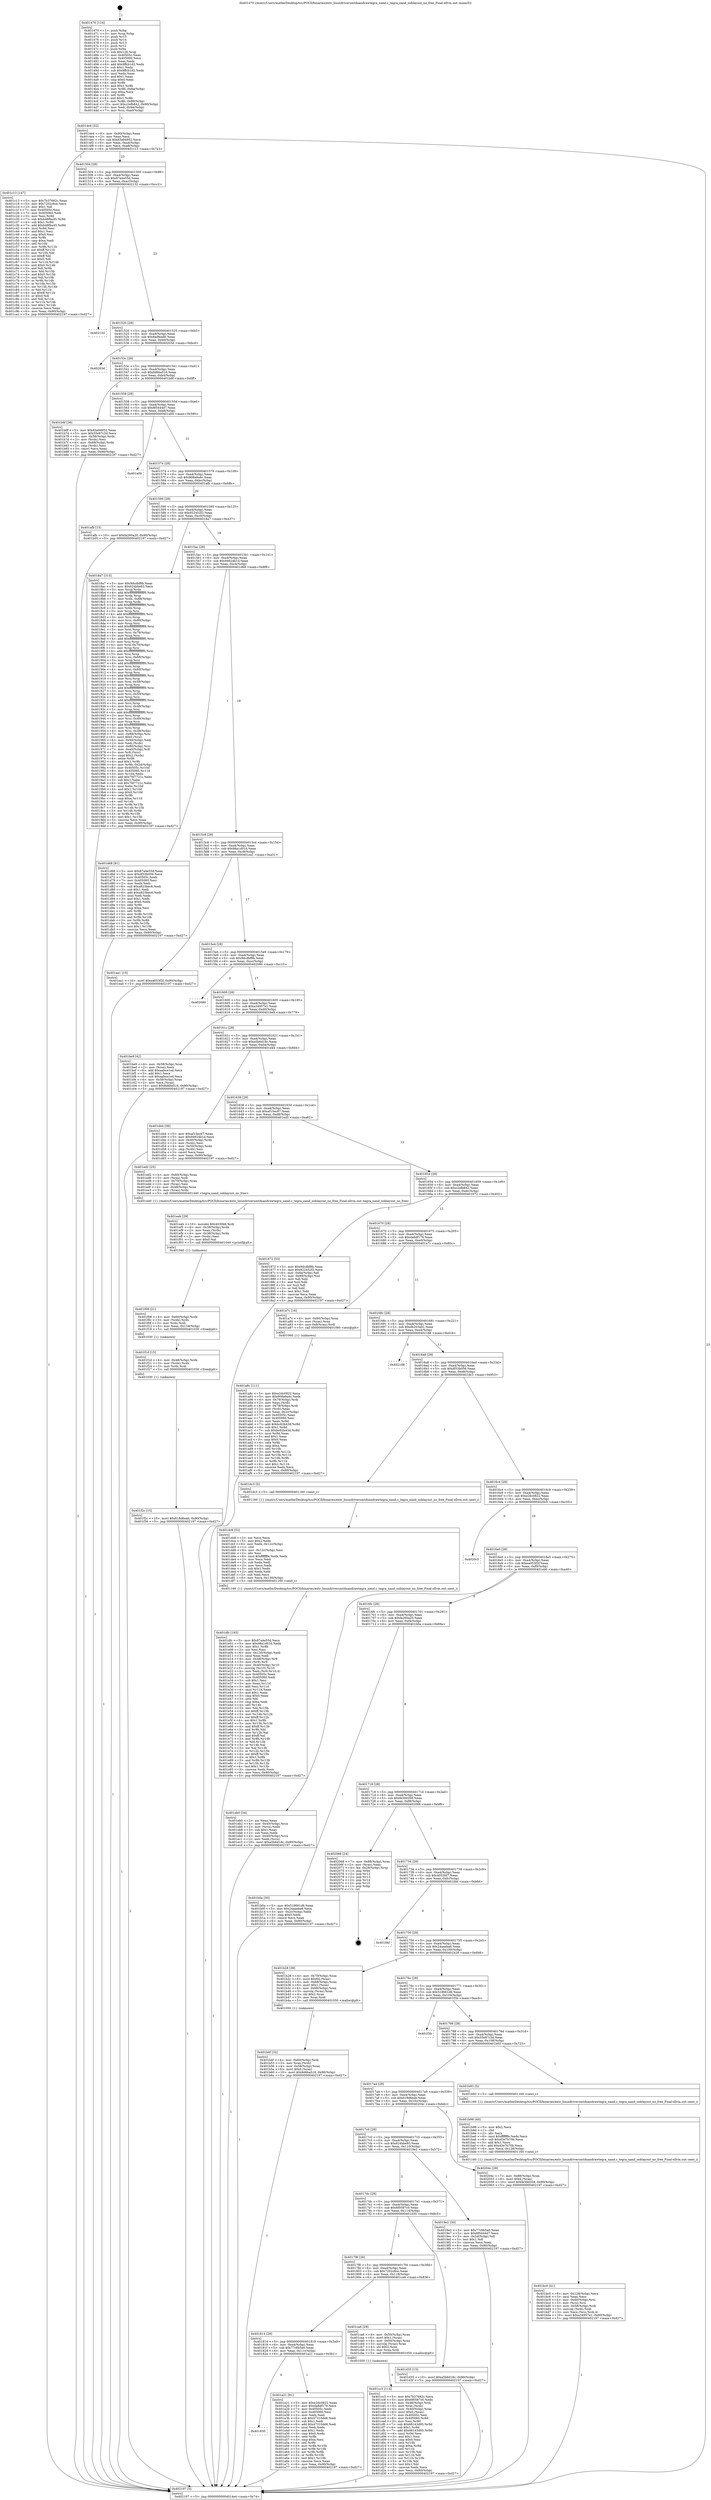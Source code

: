 digraph "0x401470" {
  label = "0x401470 (/mnt/c/Users/mathe/Desktop/tcc/POCII/binaries/extr_linuxdriversmtdnandrawtegra_nand.c_tegra_nand_ooblayout_no_free_Final-ollvm.out::main(0))"
  labelloc = "t"
  node[shape=record]

  Entry [label="",width=0.3,height=0.3,shape=circle,fillcolor=black,style=filled]
  "0x4014e4" [label="{
     0x4014e4 [32]\l
     | [instrs]\l
     &nbsp;&nbsp;0x4014e4 \<+6\>: mov -0x90(%rbp),%eax\l
     &nbsp;&nbsp;0x4014ea \<+2\>: mov %eax,%ecx\l
     &nbsp;&nbsp;0x4014ec \<+6\>: sub $0x83a94952,%ecx\l
     &nbsp;&nbsp;0x4014f2 \<+6\>: mov %eax,-0xa4(%rbp)\l
     &nbsp;&nbsp;0x4014f8 \<+6\>: mov %ecx,-0xa8(%rbp)\l
     &nbsp;&nbsp;0x4014fe \<+6\>: je 0000000000401c13 \<main+0x7a3\>\l
  }"]
  "0x401c13" [label="{
     0x401c13 [147]\l
     | [instrs]\l
     &nbsp;&nbsp;0x401c13 \<+5\>: mov $0x7b37682c,%eax\l
     &nbsp;&nbsp;0x401c18 \<+5\>: mov $0x7202c8ce,%ecx\l
     &nbsp;&nbsp;0x401c1d \<+2\>: mov $0x1,%dl\l
     &nbsp;&nbsp;0x401c1f \<+7\>: mov 0x40505c,%esi\l
     &nbsp;&nbsp;0x401c26 \<+7\>: mov 0x405060,%edi\l
     &nbsp;&nbsp;0x401c2d \<+3\>: mov %esi,%r8d\l
     &nbsp;&nbsp;0x401c30 \<+7\>: sub $0xb48fba45,%r8d\l
     &nbsp;&nbsp;0x401c37 \<+4\>: sub $0x1,%r8d\l
     &nbsp;&nbsp;0x401c3b \<+7\>: add $0xb48fba45,%r8d\l
     &nbsp;&nbsp;0x401c42 \<+4\>: imul %r8d,%esi\l
     &nbsp;&nbsp;0x401c46 \<+3\>: and $0x1,%esi\l
     &nbsp;&nbsp;0x401c49 \<+3\>: cmp $0x0,%esi\l
     &nbsp;&nbsp;0x401c4c \<+4\>: sete %r9b\l
     &nbsp;&nbsp;0x401c50 \<+3\>: cmp $0xa,%edi\l
     &nbsp;&nbsp;0x401c53 \<+4\>: setl %r10b\l
     &nbsp;&nbsp;0x401c57 \<+3\>: mov %r9b,%r11b\l
     &nbsp;&nbsp;0x401c5a \<+4\>: xor $0xff,%r11b\l
     &nbsp;&nbsp;0x401c5e \<+3\>: mov %r10b,%bl\l
     &nbsp;&nbsp;0x401c61 \<+3\>: xor $0xff,%bl\l
     &nbsp;&nbsp;0x401c64 \<+3\>: xor $0x0,%dl\l
     &nbsp;&nbsp;0x401c67 \<+3\>: mov %r11b,%r14b\l
     &nbsp;&nbsp;0x401c6a \<+4\>: and $0x0,%r14b\l
     &nbsp;&nbsp;0x401c6e \<+3\>: and %dl,%r9b\l
     &nbsp;&nbsp;0x401c71 \<+3\>: mov %bl,%r15b\l
     &nbsp;&nbsp;0x401c74 \<+4\>: and $0x0,%r15b\l
     &nbsp;&nbsp;0x401c78 \<+3\>: and %dl,%r10b\l
     &nbsp;&nbsp;0x401c7b \<+3\>: or %r9b,%r14b\l
     &nbsp;&nbsp;0x401c7e \<+3\>: or %r10b,%r15b\l
     &nbsp;&nbsp;0x401c81 \<+3\>: xor %r15b,%r14b\l
     &nbsp;&nbsp;0x401c84 \<+3\>: or %bl,%r11b\l
     &nbsp;&nbsp;0x401c87 \<+4\>: xor $0xff,%r11b\l
     &nbsp;&nbsp;0x401c8b \<+3\>: or $0x0,%dl\l
     &nbsp;&nbsp;0x401c8e \<+3\>: and %dl,%r11b\l
     &nbsp;&nbsp;0x401c91 \<+3\>: or %r11b,%r14b\l
     &nbsp;&nbsp;0x401c94 \<+4\>: test $0x1,%r14b\l
     &nbsp;&nbsp;0x401c98 \<+3\>: cmovne %ecx,%eax\l
     &nbsp;&nbsp;0x401c9b \<+6\>: mov %eax,-0x90(%rbp)\l
     &nbsp;&nbsp;0x401ca1 \<+5\>: jmp 0000000000402197 \<main+0xd27\>\l
  }"]
  "0x401504" [label="{
     0x401504 [28]\l
     | [instrs]\l
     &nbsp;&nbsp;0x401504 \<+5\>: jmp 0000000000401509 \<main+0x99\>\l
     &nbsp;&nbsp;0x401509 \<+6\>: mov -0xa4(%rbp),%eax\l
     &nbsp;&nbsp;0x40150f \<+5\>: sub $0x87a4e55d,%eax\l
     &nbsp;&nbsp;0x401514 \<+6\>: mov %eax,-0xac(%rbp)\l
     &nbsp;&nbsp;0x40151a \<+6\>: je 0000000000402132 \<main+0xcc2\>\l
  }"]
  Exit [label="",width=0.3,height=0.3,shape=circle,fillcolor=black,style=filled,peripheries=2]
  "0x402132" [label="{
     0x402132\l
  }", style=dashed]
  "0x401520" [label="{
     0x401520 [28]\l
     | [instrs]\l
     &nbsp;&nbsp;0x401520 \<+5\>: jmp 0000000000401525 \<main+0xb5\>\l
     &nbsp;&nbsp;0x401525 \<+6\>: mov -0xa4(%rbp),%eax\l
     &nbsp;&nbsp;0x40152b \<+5\>: sub $0x8adfead0,%eax\l
     &nbsp;&nbsp;0x401530 \<+6\>: mov %eax,-0xb0(%rbp)\l
     &nbsp;&nbsp;0x401536 \<+6\>: je 000000000040203d \<main+0xbcd\>\l
  }"]
  "0x401f2c" [label="{
     0x401f2c [15]\l
     | [instrs]\l
     &nbsp;&nbsp;0x401f2c \<+10\>: movl $0x618d6eab,-0x90(%rbp)\l
     &nbsp;&nbsp;0x401f36 \<+5\>: jmp 0000000000402197 \<main+0xd27\>\l
  }"]
  "0x40203d" [label="{
     0x40203d\l
  }", style=dashed]
  "0x40153c" [label="{
     0x40153c [28]\l
     | [instrs]\l
     &nbsp;&nbsp;0x40153c \<+5\>: jmp 0000000000401541 \<main+0xd1\>\l
     &nbsp;&nbsp;0x401541 \<+6\>: mov -0xa4(%rbp),%eax\l
     &nbsp;&nbsp;0x401547 \<+5\>: sub $0x8d6ba516,%eax\l
     &nbsp;&nbsp;0x40154c \<+6\>: mov %eax,-0xb4(%rbp)\l
     &nbsp;&nbsp;0x401552 \<+6\>: je 0000000000401b6f \<main+0x6ff\>\l
  }"]
  "0x401f1d" [label="{
     0x401f1d [15]\l
     | [instrs]\l
     &nbsp;&nbsp;0x401f1d \<+4\>: mov -0x48(%rbp),%rdx\l
     &nbsp;&nbsp;0x401f21 \<+3\>: mov (%rdx),%rdx\l
     &nbsp;&nbsp;0x401f24 \<+3\>: mov %rdx,%rdi\l
     &nbsp;&nbsp;0x401f27 \<+5\>: call 0000000000401030 \<free@plt\>\l
     | [calls]\l
     &nbsp;&nbsp;0x401030 \{1\} (unknown)\l
  }"]
  "0x401b6f" [label="{
     0x401b6f [36]\l
     | [instrs]\l
     &nbsp;&nbsp;0x401b6f \<+5\>: mov $0x83a94952,%eax\l
     &nbsp;&nbsp;0x401b74 \<+5\>: mov $0x55e87c3d,%ecx\l
     &nbsp;&nbsp;0x401b79 \<+4\>: mov -0x58(%rbp),%rdx\l
     &nbsp;&nbsp;0x401b7d \<+2\>: mov (%rdx),%esi\l
     &nbsp;&nbsp;0x401b7f \<+4\>: mov -0x68(%rbp),%rdx\l
     &nbsp;&nbsp;0x401b83 \<+2\>: cmp (%rdx),%esi\l
     &nbsp;&nbsp;0x401b85 \<+3\>: cmovl %ecx,%eax\l
     &nbsp;&nbsp;0x401b88 \<+6\>: mov %eax,-0x90(%rbp)\l
     &nbsp;&nbsp;0x401b8e \<+5\>: jmp 0000000000402197 \<main+0xd27\>\l
  }"]
  "0x401558" [label="{
     0x401558 [28]\l
     | [instrs]\l
     &nbsp;&nbsp;0x401558 \<+5\>: jmp 000000000040155d \<main+0xed\>\l
     &nbsp;&nbsp;0x40155d \<+6\>: mov -0xa4(%rbp),%eax\l
     &nbsp;&nbsp;0x401563 \<+5\>: sub $0x8f5444d7,%eax\l
     &nbsp;&nbsp;0x401568 \<+6\>: mov %eax,-0xb8(%rbp)\l
     &nbsp;&nbsp;0x40156e \<+6\>: je 0000000000401a00 \<main+0x590\>\l
  }"]
  "0x401f08" [label="{
     0x401f08 [21]\l
     | [instrs]\l
     &nbsp;&nbsp;0x401f08 \<+4\>: mov -0x60(%rbp),%rdx\l
     &nbsp;&nbsp;0x401f0c \<+3\>: mov (%rdx),%rdx\l
     &nbsp;&nbsp;0x401f0f \<+3\>: mov %rdx,%rdi\l
     &nbsp;&nbsp;0x401f12 \<+6\>: mov %eax,-0x134(%rbp)\l
     &nbsp;&nbsp;0x401f18 \<+5\>: call 0000000000401030 \<free@plt\>\l
     | [calls]\l
     &nbsp;&nbsp;0x401030 \{1\} (unknown)\l
  }"]
  "0x401a00" [label="{
     0x401a00\l
  }", style=dashed]
  "0x401574" [label="{
     0x401574 [28]\l
     | [instrs]\l
     &nbsp;&nbsp;0x401574 \<+5\>: jmp 0000000000401579 \<main+0x109\>\l
     &nbsp;&nbsp;0x401579 \<+6\>: mov -0xa4(%rbp),%eax\l
     &nbsp;&nbsp;0x40157f \<+5\>: sub $0x908a9a4c,%eax\l
     &nbsp;&nbsp;0x401584 \<+6\>: mov %eax,-0xbc(%rbp)\l
     &nbsp;&nbsp;0x40158a \<+6\>: je 0000000000401afb \<main+0x68b\>\l
  }"]
  "0x401eeb" [label="{
     0x401eeb [29]\l
     | [instrs]\l
     &nbsp;&nbsp;0x401eeb \<+10\>: movabs $0x4030b6,%rdi\l
     &nbsp;&nbsp;0x401ef5 \<+4\>: mov -0x38(%rbp),%rdx\l
     &nbsp;&nbsp;0x401ef9 \<+2\>: mov %eax,(%rdx)\l
     &nbsp;&nbsp;0x401efb \<+4\>: mov -0x38(%rbp),%rdx\l
     &nbsp;&nbsp;0x401eff \<+2\>: mov (%rdx),%esi\l
     &nbsp;&nbsp;0x401f01 \<+2\>: mov $0x0,%al\l
     &nbsp;&nbsp;0x401f03 \<+5\>: call 0000000000401040 \<printf@plt\>\l
     | [calls]\l
     &nbsp;&nbsp;0x401040 \{1\} (unknown)\l
  }"]
  "0x401afb" [label="{
     0x401afb [15]\l
     | [instrs]\l
     &nbsp;&nbsp;0x401afb \<+10\>: movl $0xfa260a20,-0x90(%rbp)\l
     &nbsp;&nbsp;0x401b05 \<+5\>: jmp 0000000000402197 \<main+0xd27\>\l
  }"]
  "0x401590" [label="{
     0x401590 [28]\l
     | [instrs]\l
     &nbsp;&nbsp;0x401590 \<+5\>: jmp 0000000000401595 \<main+0x125\>\l
     &nbsp;&nbsp;0x401595 \<+6\>: mov -0xa4(%rbp),%eax\l
     &nbsp;&nbsp;0x40159b \<+5\>: sub $0x922452f2,%eax\l
     &nbsp;&nbsp;0x4015a0 \<+6\>: mov %eax,-0xc0(%rbp)\l
     &nbsp;&nbsp;0x4015a6 \<+6\>: je 00000000004018a7 \<main+0x437\>\l
  }"]
  "0x401dfc" [label="{
     0x401dfc [165]\l
     | [instrs]\l
     &nbsp;&nbsp;0x401dfc \<+5\>: mov $0x87a4e55d,%ecx\l
     &nbsp;&nbsp;0x401e01 \<+5\>: mov $0x98a1d01d,%edx\l
     &nbsp;&nbsp;0x401e06 \<+3\>: mov $0x1,%r8b\l
     &nbsp;&nbsp;0x401e09 \<+2\>: xor %esi,%esi\l
     &nbsp;&nbsp;0x401e0b \<+6\>: mov -0x130(%rbp),%edi\l
     &nbsp;&nbsp;0x401e11 \<+3\>: imul %eax,%edi\l
     &nbsp;&nbsp;0x401e14 \<+4\>: mov -0x48(%rbp),%r9\l
     &nbsp;&nbsp;0x401e18 \<+3\>: mov (%r9),%r9\l
     &nbsp;&nbsp;0x401e1b \<+4\>: mov -0x40(%rbp),%r10\l
     &nbsp;&nbsp;0x401e1f \<+3\>: movslq (%r10),%r10\l
     &nbsp;&nbsp;0x401e22 \<+4\>: mov %edi,(%r9,%r10,4)\l
     &nbsp;&nbsp;0x401e26 \<+7\>: mov 0x40505c,%eax\l
     &nbsp;&nbsp;0x401e2d \<+7\>: mov 0x405060,%edi\l
     &nbsp;&nbsp;0x401e34 \<+3\>: sub $0x1,%esi\l
     &nbsp;&nbsp;0x401e37 \<+3\>: mov %eax,%r11d\l
     &nbsp;&nbsp;0x401e3a \<+3\>: add %esi,%r11d\l
     &nbsp;&nbsp;0x401e3d \<+4\>: imul %r11d,%eax\l
     &nbsp;&nbsp;0x401e41 \<+3\>: and $0x1,%eax\l
     &nbsp;&nbsp;0x401e44 \<+3\>: cmp $0x0,%eax\l
     &nbsp;&nbsp;0x401e47 \<+3\>: sete %bl\l
     &nbsp;&nbsp;0x401e4a \<+3\>: cmp $0xa,%edi\l
     &nbsp;&nbsp;0x401e4d \<+4\>: setl %r14b\l
     &nbsp;&nbsp;0x401e51 \<+3\>: mov %bl,%r15b\l
     &nbsp;&nbsp;0x401e54 \<+4\>: xor $0xff,%r15b\l
     &nbsp;&nbsp;0x401e58 \<+3\>: mov %r14b,%r12b\l
     &nbsp;&nbsp;0x401e5b \<+4\>: xor $0xff,%r12b\l
     &nbsp;&nbsp;0x401e5f \<+4\>: xor $0x1,%r8b\l
     &nbsp;&nbsp;0x401e63 \<+3\>: mov %r15b,%r13b\l
     &nbsp;&nbsp;0x401e66 \<+4\>: and $0xff,%r13b\l
     &nbsp;&nbsp;0x401e6a \<+3\>: and %r8b,%bl\l
     &nbsp;&nbsp;0x401e6d \<+3\>: mov %r12b,%al\l
     &nbsp;&nbsp;0x401e70 \<+2\>: and $0xff,%al\l
     &nbsp;&nbsp;0x401e72 \<+3\>: and %r8b,%r14b\l
     &nbsp;&nbsp;0x401e75 \<+3\>: or %bl,%r13b\l
     &nbsp;&nbsp;0x401e78 \<+3\>: or %r14b,%al\l
     &nbsp;&nbsp;0x401e7b \<+3\>: xor %al,%r13b\l
     &nbsp;&nbsp;0x401e7e \<+3\>: or %r12b,%r15b\l
     &nbsp;&nbsp;0x401e81 \<+4\>: xor $0xff,%r15b\l
     &nbsp;&nbsp;0x401e85 \<+4\>: or $0x1,%r8b\l
     &nbsp;&nbsp;0x401e89 \<+3\>: and %r8b,%r15b\l
     &nbsp;&nbsp;0x401e8c \<+3\>: or %r15b,%r13b\l
     &nbsp;&nbsp;0x401e8f \<+4\>: test $0x1,%r13b\l
     &nbsp;&nbsp;0x401e93 \<+3\>: cmovne %edx,%ecx\l
     &nbsp;&nbsp;0x401e96 \<+6\>: mov %ecx,-0x90(%rbp)\l
     &nbsp;&nbsp;0x401e9c \<+5\>: jmp 0000000000402197 \<main+0xd27\>\l
  }"]
  "0x4018a7" [label="{
     0x4018a7 [315]\l
     | [instrs]\l
     &nbsp;&nbsp;0x4018a7 \<+5\>: mov $0x9dcdbf8b,%eax\l
     &nbsp;&nbsp;0x4018ac \<+5\>: mov $0x624bbe93,%ecx\l
     &nbsp;&nbsp;0x4018b1 \<+3\>: mov %rsp,%rdx\l
     &nbsp;&nbsp;0x4018b4 \<+4\>: add $0xfffffffffffffff0,%rdx\l
     &nbsp;&nbsp;0x4018b8 \<+3\>: mov %rdx,%rsp\l
     &nbsp;&nbsp;0x4018bb \<+7\>: mov %rdx,-0x88(%rbp)\l
     &nbsp;&nbsp;0x4018c2 \<+3\>: mov %rsp,%rdx\l
     &nbsp;&nbsp;0x4018c5 \<+4\>: add $0xfffffffffffffff0,%rdx\l
     &nbsp;&nbsp;0x4018c9 \<+3\>: mov %rdx,%rsp\l
     &nbsp;&nbsp;0x4018cc \<+3\>: mov %rsp,%rsi\l
     &nbsp;&nbsp;0x4018cf \<+4\>: add $0xfffffffffffffff0,%rsi\l
     &nbsp;&nbsp;0x4018d3 \<+3\>: mov %rsi,%rsp\l
     &nbsp;&nbsp;0x4018d6 \<+4\>: mov %rsi,-0x80(%rbp)\l
     &nbsp;&nbsp;0x4018da \<+3\>: mov %rsp,%rsi\l
     &nbsp;&nbsp;0x4018dd \<+4\>: add $0xfffffffffffffff0,%rsi\l
     &nbsp;&nbsp;0x4018e1 \<+3\>: mov %rsi,%rsp\l
     &nbsp;&nbsp;0x4018e4 \<+4\>: mov %rsi,-0x78(%rbp)\l
     &nbsp;&nbsp;0x4018e8 \<+3\>: mov %rsp,%rsi\l
     &nbsp;&nbsp;0x4018eb \<+4\>: add $0xfffffffffffffff0,%rsi\l
     &nbsp;&nbsp;0x4018ef \<+3\>: mov %rsi,%rsp\l
     &nbsp;&nbsp;0x4018f2 \<+4\>: mov %rsi,-0x70(%rbp)\l
     &nbsp;&nbsp;0x4018f6 \<+3\>: mov %rsp,%rsi\l
     &nbsp;&nbsp;0x4018f9 \<+4\>: add $0xfffffffffffffff0,%rsi\l
     &nbsp;&nbsp;0x4018fd \<+3\>: mov %rsi,%rsp\l
     &nbsp;&nbsp;0x401900 \<+4\>: mov %rsi,-0x68(%rbp)\l
     &nbsp;&nbsp;0x401904 \<+3\>: mov %rsp,%rsi\l
     &nbsp;&nbsp;0x401907 \<+4\>: add $0xfffffffffffffff0,%rsi\l
     &nbsp;&nbsp;0x40190b \<+3\>: mov %rsi,%rsp\l
     &nbsp;&nbsp;0x40190e \<+4\>: mov %rsi,-0x60(%rbp)\l
     &nbsp;&nbsp;0x401912 \<+3\>: mov %rsp,%rsi\l
     &nbsp;&nbsp;0x401915 \<+4\>: add $0xfffffffffffffff0,%rsi\l
     &nbsp;&nbsp;0x401919 \<+3\>: mov %rsi,%rsp\l
     &nbsp;&nbsp;0x40191c \<+4\>: mov %rsi,-0x58(%rbp)\l
     &nbsp;&nbsp;0x401920 \<+3\>: mov %rsp,%rsi\l
     &nbsp;&nbsp;0x401923 \<+4\>: add $0xfffffffffffffff0,%rsi\l
     &nbsp;&nbsp;0x401927 \<+3\>: mov %rsi,%rsp\l
     &nbsp;&nbsp;0x40192a \<+4\>: mov %rsi,-0x50(%rbp)\l
     &nbsp;&nbsp;0x40192e \<+3\>: mov %rsp,%rsi\l
     &nbsp;&nbsp;0x401931 \<+4\>: add $0xfffffffffffffff0,%rsi\l
     &nbsp;&nbsp;0x401935 \<+3\>: mov %rsi,%rsp\l
     &nbsp;&nbsp;0x401938 \<+4\>: mov %rsi,-0x48(%rbp)\l
     &nbsp;&nbsp;0x40193c \<+3\>: mov %rsp,%rsi\l
     &nbsp;&nbsp;0x40193f \<+4\>: add $0xfffffffffffffff0,%rsi\l
     &nbsp;&nbsp;0x401943 \<+3\>: mov %rsi,%rsp\l
     &nbsp;&nbsp;0x401946 \<+4\>: mov %rsi,-0x40(%rbp)\l
     &nbsp;&nbsp;0x40194a \<+3\>: mov %rsp,%rsi\l
     &nbsp;&nbsp;0x40194d \<+4\>: add $0xfffffffffffffff0,%rsi\l
     &nbsp;&nbsp;0x401951 \<+3\>: mov %rsi,%rsp\l
     &nbsp;&nbsp;0x401954 \<+4\>: mov %rsi,-0x38(%rbp)\l
     &nbsp;&nbsp;0x401958 \<+7\>: mov -0x88(%rbp),%rsi\l
     &nbsp;&nbsp;0x40195f \<+6\>: movl $0x0,(%rsi)\l
     &nbsp;&nbsp;0x401965 \<+6\>: mov -0x94(%rbp),%edi\l
     &nbsp;&nbsp;0x40196b \<+2\>: mov %edi,(%rdx)\l
     &nbsp;&nbsp;0x40196d \<+4\>: mov -0x80(%rbp),%rsi\l
     &nbsp;&nbsp;0x401971 \<+7\>: mov -0xa0(%rbp),%r8\l
     &nbsp;&nbsp;0x401978 \<+3\>: mov %r8,(%rsi)\l
     &nbsp;&nbsp;0x40197b \<+3\>: cmpl $0x2,(%rdx)\l
     &nbsp;&nbsp;0x40197e \<+4\>: setne %r9b\l
     &nbsp;&nbsp;0x401982 \<+4\>: and $0x1,%r9b\l
     &nbsp;&nbsp;0x401986 \<+4\>: mov %r9b,-0x2d(%rbp)\l
     &nbsp;&nbsp;0x40198a \<+8\>: mov 0x40505c,%r10d\l
     &nbsp;&nbsp;0x401992 \<+8\>: mov 0x405060,%r11d\l
     &nbsp;&nbsp;0x40199a \<+3\>: mov %r10d,%ebx\l
     &nbsp;&nbsp;0x40199d \<+6\>: add $0x7fd7721c,%ebx\l
     &nbsp;&nbsp;0x4019a3 \<+3\>: sub $0x1,%ebx\l
     &nbsp;&nbsp;0x4019a6 \<+6\>: sub $0x7fd7721c,%ebx\l
     &nbsp;&nbsp;0x4019ac \<+4\>: imul %ebx,%r10d\l
     &nbsp;&nbsp;0x4019b0 \<+4\>: and $0x1,%r10d\l
     &nbsp;&nbsp;0x4019b4 \<+4\>: cmp $0x0,%r10d\l
     &nbsp;&nbsp;0x4019b8 \<+4\>: sete %r9b\l
     &nbsp;&nbsp;0x4019bc \<+4\>: cmp $0xa,%r11d\l
     &nbsp;&nbsp;0x4019c0 \<+4\>: setl %r14b\l
     &nbsp;&nbsp;0x4019c4 \<+3\>: mov %r9b,%r15b\l
     &nbsp;&nbsp;0x4019c7 \<+3\>: and %r14b,%r15b\l
     &nbsp;&nbsp;0x4019ca \<+3\>: xor %r14b,%r9b\l
     &nbsp;&nbsp;0x4019cd \<+3\>: or %r9b,%r15b\l
     &nbsp;&nbsp;0x4019d0 \<+4\>: test $0x1,%r15b\l
     &nbsp;&nbsp;0x4019d4 \<+3\>: cmovne %ecx,%eax\l
     &nbsp;&nbsp;0x4019d7 \<+6\>: mov %eax,-0x90(%rbp)\l
     &nbsp;&nbsp;0x4019dd \<+5\>: jmp 0000000000402197 \<main+0xd27\>\l
  }"]
  "0x4015ac" [label="{
     0x4015ac [28]\l
     | [instrs]\l
     &nbsp;&nbsp;0x4015ac \<+5\>: jmp 00000000004015b1 \<main+0x141\>\l
     &nbsp;&nbsp;0x4015b1 \<+6\>: mov -0xa4(%rbp),%eax\l
     &nbsp;&nbsp;0x4015b7 \<+5\>: sub $0x94624b1d,%eax\l
     &nbsp;&nbsp;0x4015bc \<+6\>: mov %eax,-0xc4(%rbp)\l
     &nbsp;&nbsp;0x4015c2 \<+6\>: je 0000000000401d68 \<main+0x8f8\>\l
  }"]
  "0x401dc8" [label="{
     0x401dc8 [52]\l
     | [instrs]\l
     &nbsp;&nbsp;0x401dc8 \<+2\>: xor %ecx,%ecx\l
     &nbsp;&nbsp;0x401dca \<+5\>: mov $0x2,%edx\l
     &nbsp;&nbsp;0x401dcf \<+6\>: mov %edx,-0x12c(%rbp)\l
     &nbsp;&nbsp;0x401dd5 \<+1\>: cltd\l
     &nbsp;&nbsp;0x401dd6 \<+6\>: mov -0x12c(%rbp),%esi\l
     &nbsp;&nbsp;0x401ddc \<+2\>: idiv %esi\l
     &nbsp;&nbsp;0x401dde \<+6\>: imul $0xfffffffe,%edx,%edx\l
     &nbsp;&nbsp;0x401de4 \<+2\>: mov %ecx,%edi\l
     &nbsp;&nbsp;0x401de6 \<+2\>: sub %edx,%edi\l
     &nbsp;&nbsp;0x401de8 \<+2\>: mov %ecx,%edx\l
     &nbsp;&nbsp;0x401dea \<+3\>: sub $0x1,%edx\l
     &nbsp;&nbsp;0x401ded \<+2\>: add %edx,%edi\l
     &nbsp;&nbsp;0x401def \<+2\>: sub %edi,%ecx\l
     &nbsp;&nbsp;0x401df1 \<+6\>: mov %ecx,-0x130(%rbp)\l
     &nbsp;&nbsp;0x401df7 \<+5\>: call 0000000000401160 \<next_i\>\l
     | [calls]\l
     &nbsp;&nbsp;0x401160 \{1\} (/mnt/c/Users/mathe/Desktop/tcc/POCII/binaries/extr_linuxdriversmtdnandrawtegra_nand.c_tegra_nand_ooblayout_no_free_Final-ollvm.out::next_i)\l
  }"]
  "0x401d68" [label="{
     0x401d68 [91]\l
     | [instrs]\l
     &nbsp;&nbsp;0x401d68 \<+5\>: mov $0x87a4e55d,%eax\l
     &nbsp;&nbsp;0x401d6d \<+5\>: mov $0xdf33b056,%ecx\l
     &nbsp;&nbsp;0x401d72 \<+7\>: mov 0x40505c,%edx\l
     &nbsp;&nbsp;0x401d79 \<+7\>: mov 0x405060,%esi\l
     &nbsp;&nbsp;0x401d80 \<+2\>: mov %edx,%edi\l
     &nbsp;&nbsp;0x401d82 \<+6\>: sub $0xa823bec6,%edi\l
     &nbsp;&nbsp;0x401d88 \<+3\>: sub $0x1,%edi\l
     &nbsp;&nbsp;0x401d8b \<+6\>: add $0xa823bec6,%edi\l
     &nbsp;&nbsp;0x401d91 \<+3\>: imul %edi,%edx\l
     &nbsp;&nbsp;0x401d94 \<+3\>: and $0x1,%edx\l
     &nbsp;&nbsp;0x401d97 \<+3\>: cmp $0x0,%edx\l
     &nbsp;&nbsp;0x401d9a \<+4\>: sete %r8b\l
     &nbsp;&nbsp;0x401d9e \<+3\>: cmp $0xa,%esi\l
     &nbsp;&nbsp;0x401da1 \<+4\>: setl %r9b\l
     &nbsp;&nbsp;0x401da5 \<+3\>: mov %r8b,%r10b\l
     &nbsp;&nbsp;0x401da8 \<+3\>: and %r9b,%r10b\l
     &nbsp;&nbsp;0x401dab \<+3\>: xor %r9b,%r8b\l
     &nbsp;&nbsp;0x401dae \<+3\>: or %r8b,%r10b\l
     &nbsp;&nbsp;0x401db1 \<+4\>: test $0x1,%r10b\l
     &nbsp;&nbsp;0x401db5 \<+3\>: cmovne %ecx,%eax\l
     &nbsp;&nbsp;0x401db8 \<+6\>: mov %eax,-0x90(%rbp)\l
     &nbsp;&nbsp;0x401dbe \<+5\>: jmp 0000000000402197 \<main+0xd27\>\l
  }"]
  "0x4015c8" [label="{
     0x4015c8 [28]\l
     | [instrs]\l
     &nbsp;&nbsp;0x4015c8 \<+5\>: jmp 00000000004015cd \<main+0x15d\>\l
     &nbsp;&nbsp;0x4015cd \<+6\>: mov -0xa4(%rbp),%eax\l
     &nbsp;&nbsp;0x4015d3 \<+5\>: sub $0x98a1d01d,%eax\l
     &nbsp;&nbsp;0x4015d8 \<+6\>: mov %eax,-0xc8(%rbp)\l
     &nbsp;&nbsp;0x4015de \<+6\>: je 0000000000401ea1 \<main+0xa31\>\l
  }"]
  "0x401cc3" [label="{
     0x401cc3 [114]\l
     | [instrs]\l
     &nbsp;&nbsp;0x401cc3 \<+5\>: mov $0x7b37682c,%ecx\l
     &nbsp;&nbsp;0x401cc8 \<+5\>: mov $0x6f0587c0,%edx\l
     &nbsp;&nbsp;0x401ccd \<+4\>: mov -0x48(%rbp),%rdi\l
     &nbsp;&nbsp;0x401cd1 \<+3\>: mov %rax,(%rdi)\l
     &nbsp;&nbsp;0x401cd4 \<+4\>: mov -0x40(%rbp),%rax\l
     &nbsp;&nbsp;0x401cd8 \<+6\>: movl $0x0,(%rax)\l
     &nbsp;&nbsp;0x401cde \<+7\>: mov 0x40505c,%esi\l
     &nbsp;&nbsp;0x401ce5 \<+8\>: mov 0x405060,%r8d\l
     &nbsp;&nbsp;0x401ced \<+3\>: mov %esi,%r9d\l
     &nbsp;&nbsp;0x401cf0 \<+7\>: sub $0x68143d95,%r9d\l
     &nbsp;&nbsp;0x401cf7 \<+4\>: sub $0x1,%r9d\l
     &nbsp;&nbsp;0x401cfb \<+7\>: add $0x68143d95,%r9d\l
     &nbsp;&nbsp;0x401d02 \<+4\>: imul %r9d,%esi\l
     &nbsp;&nbsp;0x401d06 \<+3\>: and $0x1,%esi\l
     &nbsp;&nbsp;0x401d09 \<+3\>: cmp $0x0,%esi\l
     &nbsp;&nbsp;0x401d0c \<+4\>: sete %r10b\l
     &nbsp;&nbsp;0x401d10 \<+4\>: cmp $0xa,%r8d\l
     &nbsp;&nbsp;0x401d14 \<+4\>: setl %r11b\l
     &nbsp;&nbsp;0x401d18 \<+3\>: mov %r10b,%bl\l
     &nbsp;&nbsp;0x401d1b \<+3\>: and %r11b,%bl\l
     &nbsp;&nbsp;0x401d1e \<+3\>: xor %r11b,%r10b\l
     &nbsp;&nbsp;0x401d21 \<+3\>: or %r10b,%bl\l
     &nbsp;&nbsp;0x401d24 \<+3\>: test $0x1,%bl\l
     &nbsp;&nbsp;0x401d27 \<+3\>: cmovne %edx,%ecx\l
     &nbsp;&nbsp;0x401d2a \<+6\>: mov %ecx,-0x90(%rbp)\l
     &nbsp;&nbsp;0x401d30 \<+5\>: jmp 0000000000402197 \<main+0xd27\>\l
  }"]
  "0x401ea1" [label="{
     0x401ea1 [15]\l
     | [instrs]\l
     &nbsp;&nbsp;0x401ea1 \<+10\>: movl $0xea053f2f,-0x90(%rbp)\l
     &nbsp;&nbsp;0x401eab \<+5\>: jmp 0000000000402197 \<main+0xd27\>\l
  }"]
  "0x4015e4" [label="{
     0x4015e4 [28]\l
     | [instrs]\l
     &nbsp;&nbsp;0x4015e4 \<+5\>: jmp 00000000004015e9 \<main+0x179\>\l
     &nbsp;&nbsp;0x4015e9 \<+6\>: mov -0xa4(%rbp),%eax\l
     &nbsp;&nbsp;0x4015ef \<+5\>: sub $0x9dcdbf8b,%eax\l
     &nbsp;&nbsp;0x4015f4 \<+6\>: mov %eax,-0xcc(%rbp)\l
     &nbsp;&nbsp;0x4015fa \<+6\>: je 0000000000402080 \<main+0xc10\>\l
  }"]
  "0x401bc0" [label="{
     0x401bc0 [41]\l
     | [instrs]\l
     &nbsp;&nbsp;0x401bc0 \<+6\>: mov -0x128(%rbp),%ecx\l
     &nbsp;&nbsp;0x401bc6 \<+3\>: imul %eax,%ecx\l
     &nbsp;&nbsp;0x401bc9 \<+4\>: mov -0x60(%rbp),%rsi\l
     &nbsp;&nbsp;0x401bcd \<+3\>: mov (%rsi),%rsi\l
     &nbsp;&nbsp;0x401bd0 \<+4\>: mov -0x58(%rbp),%rdi\l
     &nbsp;&nbsp;0x401bd4 \<+3\>: movslq (%rdi),%rdi\l
     &nbsp;&nbsp;0x401bd7 \<+3\>: mov %ecx,(%rsi,%rdi,4)\l
     &nbsp;&nbsp;0x401bda \<+10\>: movl $0xa34957e1,-0x90(%rbp)\l
     &nbsp;&nbsp;0x401be4 \<+5\>: jmp 0000000000402197 \<main+0xd27\>\l
  }"]
  "0x402080" [label="{
     0x402080\l
  }", style=dashed]
  "0x401600" [label="{
     0x401600 [28]\l
     | [instrs]\l
     &nbsp;&nbsp;0x401600 \<+5\>: jmp 0000000000401605 \<main+0x195\>\l
     &nbsp;&nbsp;0x401605 \<+6\>: mov -0xa4(%rbp),%eax\l
     &nbsp;&nbsp;0x40160b \<+5\>: sub $0xa34957e1,%eax\l
     &nbsp;&nbsp;0x401610 \<+6\>: mov %eax,-0xd0(%rbp)\l
     &nbsp;&nbsp;0x401616 \<+6\>: je 0000000000401be9 \<main+0x779\>\l
  }"]
  "0x401b98" [label="{
     0x401b98 [40]\l
     | [instrs]\l
     &nbsp;&nbsp;0x401b98 \<+5\>: mov $0x2,%ecx\l
     &nbsp;&nbsp;0x401b9d \<+1\>: cltd\l
     &nbsp;&nbsp;0x401b9e \<+2\>: idiv %ecx\l
     &nbsp;&nbsp;0x401ba0 \<+6\>: imul $0xfffffffe,%edx,%ecx\l
     &nbsp;&nbsp;0x401ba6 \<+6\>: sub $0xd3e7b70b,%ecx\l
     &nbsp;&nbsp;0x401bac \<+3\>: add $0x1,%ecx\l
     &nbsp;&nbsp;0x401baf \<+6\>: add $0xd3e7b70b,%ecx\l
     &nbsp;&nbsp;0x401bb5 \<+6\>: mov %ecx,-0x128(%rbp)\l
     &nbsp;&nbsp;0x401bbb \<+5\>: call 0000000000401160 \<next_i\>\l
     | [calls]\l
     &nbsp;&nbsp;0x401160 \{1\} (/mnt/c/Users/mathe/Desktop/tcc/POCII/binaries/extr_linuxdriversmtdnandrawtegra_nand.c_tegra_nand_ooblayout_no_free_Final-ollvm.out::next_i)\l
  }"]
  "0x401be9" [label="{
     0x401be9 [42]\l
     | [instrs]\l
     &nbsp;&nbsp;0x401be9 \<+4\>: mov -0x58(%rbp),%rax\l
     &nbsp;&nbsp;0x401bed \<+2\>: mov (%rax),%ecx\l
     &nbsp;&nbsp;0x401bef \<+6\>: add $0xaabce1ed,%ecx\l
     &nbsp;&nbsp;0x401bf5 \<+3\>: add $0x1,%ecx\l
     &nbsp;&nbsp;0x401bf8 \<+6\>: sub $0xaabce1ed,%ecx\l
     &nbsp;&nbsp;0x401bfe \<+4\>: mov -0x58(%rbp),%rax\l
     &nbsp;&nbsp;0x401c02 \<+2\>: mov %ecx,(%rax)\l
     &nbsp;&nbsp;0x401c04 \<+10\>: movl $0x8d6ba516,-0x90(%rbp)\l
     &nbsp;&nbsp;0x401c0e \<+5\>: jmp 0000000000402197 \<main+0xd27\>\l
  }"]
  "0x40161c" [label="{
     0x40161c [28]\l
     | [instrs]\l
     &nbsp;&nbsp;0x40161c \<+5\>: jmp 0000000000401621 \<main+0x1b1\>\l
     &nbsp;&nbsp;0x401621 \<+6\>: mov -0xa4(%rbp),%eax\l
     &nbsp;&nbsp;0x401627 \<+5\>: sub $0xa5b6d18c,%eax\l
     &nbsp;&nbsp;0x40162c \<+6\>: mov %eax,-0xd4(%rbp)\l
     &nbsp;&nbsp;0x401632 \<+6\>: je 0000000000401d44 \<main+0x8d4\>\l
  }"]
  "0x401b4f" [label="{
     0x401b4f [32]\l
     | [instrs]\l
     &nbsp;&nbsp;0x401b4f \<+4\>: mov -0x60(%rbp),%rdi\l
     &nbsp;&nbsp;0x401b53 \<+3\>: mov %rax,(%rdi)\l
     &nbsp;&nbsp;0x401b56 \<+4\>: mov -0x58(%rbp),%rax\l
     &nbsp;&nbsp;0x401b5a \<+6\>: movl $0x0,(%rax)\l
     &nbsp;&nbsp;0x401b60 \<+10\>: movl $0x8d6ba516,-0x90(%rbp)\l
     &nbsp;&nbsp;0x401b6a \<+5\>: jmp 0000000000402197 \<main+0xd27\>\l
  }"]
  "0x401d44" [label="{
     0x401d44 [36]\l
     | [instrs]\l
     &nbsp;&nbsp;0x401d44 \<+5\>: mov $0xaf15ec87,%eax\l
     &nbsp;&nbsp;0x401d49 \<+5\>: mov $0x94624b1d,%ecx\l
     &nbsp;&nbsp;0x401d4e \<+4\>: mov -0x40(%rbp),%rdx\l
     &nbsp;&nbsp;0x401d52 \<+2\>: mov (%rdx),%esi\l
     &nbsp;&nbsp;0x401d54 \<+4\>: mov -0x50(%rbp),%rdx\l
     &nbsp;&nbsp;0x401d58 \<+2\>: cmp (%rdx),%esi\l
     &nbsp;&nbsp;0x401d5a \<+3\>: cmovl %ecx,%eax\l
     &nbsp;&nbsp;0x401d5d \<+6\>: mov %eax,-0x90(%rbp)\l
     &nbsp;&nbsp;0x401d63 \<+5\>: jmp 0000000000402197 \<main+0xd27\>\l
  }"]
  "0x401638" [label="{
     0x401638 [28]\l
     | [instrs]\l
     &nbsp;&nbsp;0x401638 \<+5\>: jmp 000000000040163d \<main+0x1cd\>\l
     &nbsp;&nbsp;0x40163d \<+6\>: mov -0xa4(%rbp),%eax\l
     &nbsp;&nbsp;0x401643 \<+5\>: sub $0xaf15ec87,%eax\l
     &nbsp;&nbsp;0x401648 \<+6\>: mov %eax,-0xd8(%rbp)\l
     &nbsp;&nbsp;0x40164e \<+6\>: je 0000000000401ed2 \<main+0xa62\>\l
  }"]
  "0x401a8c" [label="{
     0x401a8c [111]\l
     | [instrs]\l
     &nbsp;&nbsp;0x401a8c \<+5\>: mov $0xe2dc0822,%ecx\l
     &nbsp;&nbsp;0x401a91 \<+5\>: mov $0x908a9a4c,%edx\l
     &nbsp;&nbsp;0x401a96 \<+4\>: mov -0x78(%rbp),%rdi\l
     &nbsp;&nbsp;0x401a9a \<+2\>: mov %eax,(%rdi)\l
     &nbsp;&nbsp;0x401a9c \<+4\>: mov -0x78(%rbp),%rdi\l
     &nbsp;&nbsp;0x401aa0 \<+2\>: mov (%rdi),%eax\l
     &nbsp;&nbsp;0x401aa2 \<+3\>: mov %eax,-0x2c(%rbp)\l
     &nbsp;&nbsp;0x401aa5 \<+7\>: mov 0x40505c,%eax\l
     &nbsp;&nbsp;0x401aac \<+7\>: mov 0x405060,%esi\l
     &nbsp;&nbsp;0x401ab3 \<+3\>: mov %eax,%r8d\l
     &nbsp;&nbsp;0x401ab6 \<+7\>: add $0xbc62b43d,%r8d\l
     &nbsp;&nbsp;0x401abd \<+4\>: sub $0x1,%r8d\l
     &nbsp;&nbsp;0x401ac1 \<+7\>: sub $0xbc62b43d,%r8d\l
     &nbsp;&nbsp;0x401ac8 \<+4\>: imul %r8d,%eax\l
     &nbsp;&nbsp;0x401acc \<+3\>: and $0x1,%eax\l
     &nbsp;&nbsp;0x401acf \<+3\>: cmp $0x0,%eax\l
     &nbsp;&nbsp;0x401ad2 \<+4\>: sete %r9b\l
     &nbsp;&nbsp;0x401ad6 \<+3\>: cmp $0xa,%esi\l
     &nbsp;&nbsp;0x401ad9 \<+4\>: setl %r10b\l
     &nbsp;&nbsp;0x401add \<+3\>: mov %r9b,%r11b\l
     &nbsp;&nbsp;0x401ae0 \<+3\>: and %r10b,%r11b\l
     &nbsp;&nbsp;0x401ae3 \<+3\>: xor %r10b,%r9b\l
     &nbsp;&nbsp;0x401ae6 \<+3\>: or %r9b,%r11b\l
     &nbsp;&nbsp;0x401ae9 \<+4\>: test $0x1,%r11b\l
     &nbsp;&nbsp;0x401aed \<+3\>: cmovne %edx,%ecx\l
     &nbsp;&nbsp;0x401af0 \<+6\>: mov %ecx,-0x90(%rbp)\l
     &nbsp;&nbsp;0x401af6 \<+5\>: jmp 0000000000402197 \<main+0xd27\>\l
  }"]
  "0x401ed2" [label="{
     0x401ed2 [25]\l
     | [instrs]\l
     &nbsp;&nbsp;0x401ed2 \<+4\>: mov -0x60(%rbp),%rax\l
     &nbsp;&nbsp;0x401ed6 \<+3\>: mov (%rax),%rdi\l
     &nbsp;&nbsp;0x401ed9 \<+4\>: mov -0x70(%rbp),%rax\l
     &nbsp;&nbsp;0x401edd \<+2\>: mov (%rax),%esi\l
     &nbsp;&nbsp;0x401edf \<+4\>: mov -0x48(%rbp),%rax\l
     &nbsp;&nbsp;0x401ee3 \<+3\>: mov (%rax),%rdx\l
     &nbsp;&nbsp;0x401ee6 \<+5\>: call 0000000000401440 \<tegra_nand_ooblayout_no_free\>\l
     | [calls]\l
     &nbsp;&nbsp;0x401440 \{1\} (/mnt/c/Users/mathe/Desktop/tcc/POCII/binaries/extr_linuxdriversmtdnandrawtegra_nand.c_tegra_nand_ooblayout_no_free_Final-ollvm.out::tegra_nand_ooblayout_no_free)\l
  }"]
  "0x401654" [label="{
     0x401654 [28]\l
     | [instrs]\l
     &nbsp;&nbsp;0x401654 \<+5\>: jmp 0000000000401659 \<main+0x1e9\>\l
     &nbsp;&nbsp;0x401659 \<+6\>: mov -0xa4(%rbp),%eax\l
     &nbsp;&nbsp;0x40165f \<+5\>: sub $0xc2efb842,%eax\l
     &nbsp;&nbsp;0x401664 \<+6\>: mov %eax,-0xdc(%rbp)\l
     &nbsp;&nbsp;0x40166a \<+6\>: je 0000000000401872 \<main+0x402\>\l
  }"]
  "0x401830" [label="{
     0x401830\l
  }", style=dashed]
  "0x401872" [label="{
     0x401872 [53]\l
     | [instrs]\l
     &nbsp;&nbsp;0x401872 \<+5\>: mov $0x9dcdbf8b,%eax\l
     &nbsp;&nbsp;0x401877 \<+5\>: mov $0x922452f2,%ecx\l
     &nbsp;&nbsp;0x40187c \<+6\>: mov -0x8a(%rbp),%dl\l
     &nbsp;&nbsp;0x401882 \<+7\>: mov -0x89(%rbp),%sil\l
     &nbsp;&nbsp;0x401889 \<+3\>: mov %dl,%dil\l
     &nbsp;&nbsp;0x40188c \<+3\>: and %sil,%dil\l
     &nbsp;&nbsp;0x40188f \<+3\>: xor %sil,%dl\l
     &nbsp;&nbsp;0x401892 \<+3\>: or %dl,%dil\l
     &nbsp;&nbsp;0x401895 \<+4\>: test $0x1,%dil\l
     &nbsp;&nbsp;0x401899 \<+3\>: cmovne %ecx,%eax\l
     &nbsp;&nbsp;0x40189c \<+6\>: mov %eax,-0x90(%rbp)\l
     &nbsp;&nbsp;0x4018a2 \<+5\>: jmp 0000000000402197 \<main+0xd27\>\l
  }"]
  "0x401670" [label="{
     0x401670 [28]\l
     | [instrs]\l
     &nbsp;&nbsp;0x401670 \<+5\>: jmp 0000000000401675 \<main+0x205\>\l
     &nbsp;&nbsp;0x401675 \<+6\>: mov -0xa4(%rbp),%eax\l
     &nbsp;&nbsp;0x40167b \<+5\>: sub $0xda8df179,%eax\l
     &nbsp;&nbsp;0x401680 \<+6\>: mov %eax,-0xe0(%rbp)\l
     &nbsp;&nbsp;0x401686 \<+6\>: je 0000000000401a7c \<main+0x60c\>\l
  }"]
  "0x402197" [label="{
     0x402197 [5]\l
     | [instrs]\l
     &nbsp;&nbsp;0x402197 \<+5\>: jmp 00000000004014e4 \<main+0x74\>\l
  }"]
  "0x401470" [label="{
     0x401470 [116]\l
     | [instrs]\l
     &nbsp;&nbsp;0x401470 \<+1\>: push %rbp\l
     &nbsp;&nbsp;0x401471 \<+3\>: mov %rsp,%rbp\l
     &nbsp;&nbsp;0x401474 \<+2\>: push %r15\l
     &nbsp;&nbsp;0x401476 \<+2\>: push %r14\l
     &nbsp;&nbsp;0x401478 \<+2\>: push %r13\l
     &nbsp;&nbsp;0x40147a \<+2\>: push %r12\l
     &nbsp;&nbsp;0x40147c \<+1\>: push %rbx\l
     &nbsp;&nbsp;0x40147d \<+7\>: sub $0x128,%rsp\l
     &nbsp;&nbsp;0x401484 \<+7\>: mov 0x40505c,%eax\l
     &nbsp;&nbsp;0x40148b \<+7\>: mov 0x405060,%ecx\l
     &nbsp;&nbsp;0x401492 \<+2\>: mov %eax,%edx\l
     &nbsp;&nbsp;0x401494 \<+6\>: add $0x9ffcb1d2,%edx\l
     &nbsp;&nbsp;0x40149a \<+3\>: sub $0x1,%edx\l
     &nbsp;&nbsp;0x40149d \<+6\>: sub $0x9ffcb1d2,%edx\l
     &nbsp;&nbsp;0x4014a3 \<+3\>: imul %edx,%eax\l
     &nbsp;&nbsp;0x4014a6 \<+3\>: and $0x1,%eax\l
     &nbsp;&nbsp;0x4014a9 \<+3\>: cmp $0x0,%eax\l
     &nbsp;&nbsp;0x4014ac \<+4\>: sete %r8b\l
     &nbsp;&nbsp;0x4014b0 \<+4\>: and $0x1,%r8b\l
     &nbsp;&nbsp;0x4014b4 \<+7\>: mov %r8b,-0x8a(%rbp)\l
     &nbsp;&nbsp;0x4014bb \<+3\>: cmp $0xa,%ecx\l
     &nbsp;&nbsp;0x4014be \<+4\>: setl %r8b\l
     &nbsp;&nbsp;0x4014c2 \<+4\>: and $0x1,%r8b\l
     &nbsp;&nbsp;0x4014c6 \<+7\>: mov %r8b,-0x89(%rbp)\l
     &nbsp;&nbsp;0x4014cd \<+10\>: movl $0xc2efb842,-0x90(%rbp)\l
     &nbsp;&nbsp;0x4014d7 \<+6\>: mov %edi,-0x94(%rbp)\l
     &nbsp;&nbsp;0x4014dd \<+7\>: mov %rsi,-0xa0(%rbp)\l
  }"]
  "0x401a21" [label="{
     0x401a21 [91]\l
     | [instrs]\l
     &nbsp;&nbsp;0x401a21 \<+5\>: mov $0xe2dc0822,%eax\l
     &nbsp;&nbsp;0x401a26 \<+5\>: mov $0xda8df179,%ecx\l
     &nbsp;&nbsp;0x401a2b \<+7\>: mov 0x40505c,%edx\l
     &nbsp;&nbsp;0x401a32 \<+7\>: mov 0x405060,%esi\l
     &nbsp;&nbsp;0x401a39 \<+2\>: mov %edx,%edi\l
     &nbsp;&nbsp;0x401a3b \<+6\>: sub $0x47310dd6,%edi\l
     &nbsp;&nbsp;0x401a41 \<+3\>: sub $0x1,%edi\l
     &nbsp;&nbsp;0x401a44 \<+6\>: add $0x47310dd6,%edi\l
     &nbsp;&nbsp;0x401a4a \<+3\>: imul %edi,%edx\l
     &nbsp;&nbsp;0x401a4d \<+3\>: and $0x1,%edx\l
     &nbsp;&nbsp;0x401a50 \<+3\>: cmp $0x0,%edx\l
     &nbsp;&nbsp;0x401a53 \<+4\>: sete %r8b\l
     &nbsp;&nbsp;0x401a57 \<+3\>: cmp $0xa,%esi\l
     &nbsp;&nbsp;0x401a5a \<+4\>: setl %r9b\l
     &nbsp;&nbsp;0x401a5e \<+3\>: mov %r8b,%r10b\l
     &nbsp;&nbsp;0x401a61 \<+3\>: and %r9b,%r10b\l
     &nbsp;&nbsp;0x401a64 \<+3\>: xor %r9b,%r8b\l
     &nbsp;&nbsp;0x401a67 \<+3\>: or %r8b,%r10b\l
     &nbsp;&nbsp;0x401a6a \<+4\>: test $0x1,%r10b\l
     &nbsp;&nbsp;0x401a6e \<+3\>: cmovne %ecx,%eax\l
     &nbsp;&nbsp;0x401a71 \<+6\>: mov %eax,-0x90(%rbp)\l
     &nbsp;&nbsp;0x401a77 \<+5\>: jmp 0000000000402197 \<main+0xd27\>\l
  }"]
  "0x401814" [label="{
     0x401814 [28]\l
     | [instrs]\l
     &nbsp;&nbsp;0x401814 \<+5\>: jmp 0000000000401819 \<main+0x3a9\>\l
     &nbsp;&nbsp;0x401819 \<+6\>: mov -0xa4(%rbp),%eax\l
     &nbsp;&nbsp;0x40181f \<+5\>: sub $0x77c6b5a0,%eax\l
     &nbsp;&nbsp;0x401824 \<+6\>: mov %eax,-0x11c(%rbp)\l
     &nbsp;&nbsp;0x40182a \<+6\>: je 0000000000401a21 \<main+0x5b1\>\l
  }"]
  "0x401a7c" [label="{
     0x401a7c [16]\l
     | [instrs]\l
     &nbsp;&nbsp;0x401a7c \<+4\>: mov -0x80(%rbp),%rax\l
     &nbsp;&nbsp;0x401a80 \<+3\>: mov (%rax),%rax\l
     &nbsp;&nbsp;0x401a83 \<+4\>: mov 0x8(%rax),%rdi\l
     &nbsp;&nbsp;0x401a87 \<+5\>: call 0000000000401060 \<atoi@plt\>\l
     | [calls]\l
     &nbsp;&nbsp;0x401060 \{1\} (unknown)\l
  }"]
  "0x40168c" [label="{
     0x40168c [28]\l
     | [instrs]\l
     &nbsp;&nbsp;0x40168c \<+5\>: jmp 0000000000401691 \<main+0x221\>\l
     &nbsp;&nbsp;0x401691 \<+6\>: mov -0xa4(%rbp),%eax\l
     &nbsp;&nbsp;0x401697 \<+5\>: sub $0xdb203a91,%eax\l
     &nbsp;&nbsp;0x40169c \<+6\>: mov %eax,-0xe4(%rbp)\l
     &nbsp;&nbsp;0x4016a2 \<+6\>: je 0000000000402188 \<main+0xd18\>\l
  }"]
  "0x401ca6" [label="{
     0x401ca6 [29]\l
     | [instrs]\l
     &nbsp;&nbsp;0x401ca6 \<+4\>: mov -0x50(%rbp),%rax\l
     &nbsp;&nbsp;0x401caa \<+6\>: movl $0x1,(%rax)\l
     &nbsp;&nbsp;0x401cb0 \<+4\>: mov -0x50(%rbp),%rax\l
     &nbsp;&nbsp;0x401cb4 \<+3\>: movslq (%rax),%rax\l
     &nbsp;&nbsp;0x401cb7 \<+4\>: shl $0x2,%rax\l
     &nbsp;&nbsp;0x401cbb \<+3\>: mov %rax,%rdi\l
     &nbsp;&nbsp;0x401cbe \<+5\>: call 0000000000401050 \<malloc@plt\>\l
     | [calls]\l
     &nbsp;&nbsp;0x401050 \{1\} (unknown)\l
  }"]
  "0x402188" [label="{
     0x402188\l
  }", style=dashed]
  "0x4016a8" [label="{
     0x4016a8 [28]\l
     | [instrs]\l
     &nbsp;&nbsp;0x4016a8 \<+5\>: jmp 00000000004016ad \<main+0x23d\>\l
     &nbsp;&nbsp;0x4016ad \<+6\>: mov -0xa4(%rbp),%eax\l
     &nbsp;&nbsp;0x4016b3 \<+5\>: sub $0xdf33b056,%eax\l
     &nbsp;&nbsp;0x4016b8 \<+6\>: mov %eax,-0xe8(%rbp)\l
     &nbsp;&nbsp;0x4016be \<+6\>: je 0000000000401dc3 \<main+0x953\>\l
  }"]
  "0x4017f8" [label="{
     0x4017f8 [28]\l
     | [instrs]\l
     &nbsp;&nbsp;0x4017f8 \<+5\>: jmp 00000000004017fd \<main+0x38d\>\l
     &nbsp;&nbsp;0x4017fd \<+6\>: mov -0xa4(%rbp),%eax\l
     &nbsp;&nbsp;0x401803 \<+5\>: sub $0x7202c8ce,%eax\l
     &nbsp;&nbsp;0x401808 \<+6\>: mov %eax,-0x118(%rbp)\l
     &nbsp;&nbsp;0x40180e \<+6\>: je 0000000000401ca6 \<main+0x836\>\l
  }"]
  "0x401dc3" [label="{
     0x401dc3 [5]\l
     | [instrs]\l
     &nbsp;&nbsp;0x401dc3 \<+5\>: call 0000000000401160 \<next_i\>\l
     | [calls]\l
     &nbsp;&nbsp;0x401160 \{1\} (/mnt/c/Users/mathe/Desktop/tcc/POCII/binaries/extr_linuxdriversmtdnandrawtegra_nand.c_tegra_nand_ooblayout_no_free_Final-ollvm.out::next_i)\l
  }"]
  "0x4016c4" [label="{
     0x4016c4 [28]\l
     | [instrs]\l
     &nbsp;&nbsp;0x4016c4 \<+5\>: jmp 00000000004016c9 \<main+0x259\>\l
     &nbsp;&nbsp;0x4016c9 \<+6\>: mov -0xa4(%rbp),%eax\l
     &nbsp;&nbsp;0x4016cf \<+5\>: sub $0xe2dc0822,%eax\l
     &nbsp;&nbsp;0x4016d4 \<+6\>: mov %eax,-0xec(%rbp)\l
     &nbsp;&nbsp;0x4016da \<+6\>: je 00000000004020c5 \<main+0xc55\>\l
  }"]
  "0x401d35" [label="{
     0x401d35 [15]\l
     | [instrs]\l
     &nbsp;&nbsp;0x401d35 \<+10\>: movl $0xa5b6d18c,-0x90(%rbp)\l
     &nbsp;&nbsp;0x401d3f \<+5\>: jmp 0000000000402197 \<main+0xd27\>\l
  }"]
  "0x4020c5" [label="{
     0x4020c5\l
  }", style=dashed]
  "0x4016e0" [label="{
     0x4016e0 [28]\l
     | [instrs]\l
     &nbsp;&nbsp;0x4016e0 \<+5\>: jmp 00000000004016e5 \<main+0x275\>\l
     &nbsp;&nbsp;0x4016e5 \<+6\>: mov -0xa4(%rbp),%eax\l
     &nbsp;&nbsp;0x4016eb \<+5\>: sub $0xea053f2f,%eax\l
     &nbsp;&nbsp;0x4016f0 \<+6\>: mov %eax,-0xf0(%rbp)\l
     &nbsp;&nbsp;0x4016f6 \<+6\>: je 0000000000401eb0 \<main+0xa40\>\l
  }"]
  "0x4017dc" [label="{
     0x4017dc [28]\l
     | [instrs]\l
     &nbsp;&nbsp;0x4017dc \<+5\>: jmp 00000000004017e1 \<main+0x371\>\l
     &nbsp;&nbsp;0x4017e1 \<+6\>: mov -0xa4(%rbp),%eax\l
     &nbsp;&nbsp;0x4017e7 \<+5\>: sub $0x6f0587c0,%eax\l
     &nbsp;&nbsp;0x4017ec \<+6\>: mov %eax,-0x114(%rbp)\l
     &nbsp;&nbsp;0x4017f2 \<+6\>: je 0000000000401d35 \<main+0x8c5\>\l
  }"]
  "0x401eb0" [label="{
     0x401eb0 [34]\l
     | [instrs]\l
     &nbsp;&nbsp;0x401eb0 \<+2\>: xor %eax,%eax\l
     &nbsp;&nbsp;0x401eb2 \<+4\>: mov -0x40(%rbp),%rcx\l
     &nbsp;&nbsp;0x401eb6 \<+2\>: mov (%rcx),%edx\l
     &nbsp;&nbsp;0x401eb8 \<+3\>: sub $0x1,%eax\l
     &nbsp;&nbsp;0x401ebb \<+2\>: sub %eax,%edx\l
     &nbsp;&nbsp;0x401ebd \<+4\>: mov -0x40(%rbp),%rcx\l
     &nbsp;&nbsp;0x401ec1 \<+2\>: mov %edx,(%rcx)\l
     &nbsp;&nbsp;0x401ec3 \<+10\>: movl $0xa5b6d18c,-0x90(%rbp)\l
     &nbsp;&nbsp;0x401ecd \<+5\>: jmp 0000000000402197 \<main+0xd27\>\l
  }"]
  "0x4016fc" [label="{
     0x4016fc [28]\l
     | [instrs]\l
     &nbsp;&nbsp;0x4016fc \<+5\>: jmp 0000000000401701 \<main+0x291\>\l
     &nbsp;&nbsp;0x401701 \<+6\>: mov -0xa4(%rbp),%eax\l
     &nbsp;&nbsp;0x401707 \<+5\>: sub $0xfa260a20,%eax\l
     &nbsp;&nbsp;0x40170c \<+6\>: mov %eax,-0xf4(%rbp)\l
     &nbsp;&nbsp;0x401712 \<+6\>: je 0000000000401b0a \<main+0x69a\>\l
  }"]
  "0x4019e2" [label="{
     0x4019e2 [30]\l
     | [instrs]\l
     &nbsp;&nbsp;0x4019e2 \<+5\>: mov $0x77c6b5a0,%eax\l
     &nbsp;&nbsp;0x4019e7 \<+5\>: mov $0x8f5444d7,%ecx\l
     &nbsp;&nbsp;0x4019ec \<+3\>: mov -0x2d(%rbp),%dl\l
     &nbsp;&nbsp;0x4019ef \<+3\>: test $0x1,%dl\l
     &nbsp;&nbsp;0x4019f2 \<+3\>: cmovne %ecx,%eax\l
     &nbsp;&nbsp;0x4019f5 \<+6\>: mov %eax,-0x90(%rbp)\l
     &nbsp;&nbsp;0x4019fb \<+5\>: jmp 0000000000402197 \<main+0xd27\>\l
  }"]
  "0x401b0a" [label="{
     0x401b0a [30]\l
     | [instrs]\l
     &nbsp;&nbsp;0x401b0a \<+5\>: mov $0x518661d6,%eax\l
     &nbsp;&nbsp;0x401b0f \<+5\>: mov $0x24aaeba6,%ecx\l
     &nbsp;&nbsp;0x401b14 \<+3\>: mov -0x2c(%rbp),%edx\l
     &nbsp;&nbsp;0x401b17 \<+3\>: cmp $0x0,%edx\l
     &nbsp;&nbsp;0x401b1a \<+3\>: cmove %ecx,%eax\l
     &nbsp;&nbsp;0x401b1d \<+6\>: mov %eax,-0x90(%rbp)\l
     &nbsp;&nbsp;0x401b23 \<+5\>: jmp 0000000000402197 \<main+0xd27\>\l
  }"]
  "0x401718" [label="{
     0x401718 [28]\l
     | [instrs]\l
     &nbsp;&nbsp;0x401718 \<+5\>: jmp 000000000040171d \<main+0x2ad\>\l
     &nbsp;&nbsp;0x40171d \<+6\>: mov -0xa4(%rbp),%eax\l
     &nbsp;&nbsp;0x401723 \<+5\>: sub $0xfe39d358,%eax\l
     &nbsp;&nbsp;0x401728 \<+6\>: mov %eax,-0xf8(%rbp)\l
     &nbsp;&nbsp;0x40172e \<+6\>: je 0000000000402068 \<main+0xbf8\>\l
  }"]
  "0x4017c0" [label="{
     0x4017c0 [28]\l
     | [instrs]\l
     &nbsp;&nbsp;0x4017c0 \<+5\>: jmp 00000000004017c5 \<main+0x355\>\l
     &nbsp;&nbsp;0x4017c5 \<+6\>: mov -0xa4(%rbp),%eax\l
     &nbsp;&nbsp;0x4017cb \<+5\>: sub $0x624bbe93,%eax\l
     &nbsp;&nbsp;0x4017d0 \<+6\>: mov %eax,-0x110(%rbp)\l
     &nbsp;&nbsp;0x4017d6 \<+6\>: je 00000000004019e2 \<main+0x572\>\l
  }"]
  "0x402068" [label="{
     0x402068 [24]\l
     | [instrs]\l
     &nbsp;&nbsp;0x402068 \<+7\>: mov -0x88(%rbp),%rax\l
     &nbsp;&nbsp;0x40206f \<+2\>: mov (%rax),%eax\l
     &nbsp;&nbsp;0x402071 \<+4\>: lea -0x28(%rbp),%rsp\l
     &nbsp;&nbsp;0x402075 \<+1\>: pop %rbx\l
     &nbsp;&nbsp;0x402076 \<+2\>: pop %r12\l
     &nbsp;&nbsp;0x402078 \<+2\>: pop %r13\l
     &nbsp;&nbsp;0x40207a \<+2\>: pop %r14\l
     &nbsp;&nbsp;0x40207c \<+2\>: pop %r15\l
     &nbsp;&nbsp;0x40207e \<+1\>: pop %rbp\l
     &nbsp;&nbsp;0x40207f \<+1\>: ret\l
  }"]
  "0x401734" [label="{
     0x401734 [28]\l
     | [instrs]\l
     &nbsp;&nbsp;0x401734 \<+5\>: jmp 0000000000401739 \<main+0x2c9\>\l
     &nbsp;&nbsp;0x401739 \<+6\>: mov -0xa4(%rbp),%eax\l
     &nbsp;&nbsp;0x40173f \<+5\>: sub $0x4052fd7,%eax\l
     &nbsp;&nbsp;0x401744 \<+6\>: mov %eax,-0xfc(%rbp)\l
     &nbsp;&nbsp;0x40174a \<+6\>: je 0000000000401fdd \<main+0xb6d\>\l
  }"]
  "0x40204c" [label="{
     0x40204c [28]\l
     | [instrs]\l
     &nbsp;&nbsp;0x40204c \<+7\>: mov -0x88(%rbp),%rax\l
     &nbsp;&nbsp;0x402053 \<+6\>: movl $0x0,(%rax)\l
     &nbsp;&nbsp;0x402059 \<+10\>: movl $0xfe39d358,-0x90(%rbp)\l
     &nbsp;&nbsp;0x402063 \<+5\>: jmp 0000000000402197 \<main+0xd27\>\l
  }"]
  "0x401fdd" [label="{
     0x401fdd\l
  }", style=dashed]
  "0x401750" [label="{
     0x401750 [28]\l
     | [instrs]\l
     &nbsp;&nbsp;0x401750 \<+5\>: jmp 0000000000401755 \<main+0x2e5\>\l
     &nbsp;&nbsp;0x401755 \<+6\>: mov -0xa4(%rbp),%eax\l
     &nbsp;&nbsp;0x40175b \<+5\>: sub $0x24aaeba6,%eax\l
     &nbsp;&nbsp;0x401760 \<+6\>: mov %eax,-0x100(%rbp)\l
     &nbsp;&nbsp;0x401766 \<+6\>: je 0000000000401b28 \<main+0x6b8\>\l
  }"]
  "0x4017a4" [label="{
     0x4017a4 [28]\l
     | [instrs]\l
     &nbsp;&nbsp;0x4017a4 \<+5\>: jmp 00000000004017a9 \<main+0x339\>\l
     &nbsp;&nbsp;0x4017a9 \<+6\>: mov -0xa4(%rbp),%eax\l
     &nbsp;&nbsp;0x4017af \<+5\>: sub $0x618d6eab,%eax\l
     &nbsp;&nbsp;0x4017b4 \<+6\>: mov %eax,-0x10c(%rbp)\l
     &nbsp;&nbsp;0x4017ba \<+6\>: je 000000000040204c \<main+0xbdc\>\l
  }"]
  "0x401b28" [label="{
     0x401b28 [39]\l
     | [instrs]\l
     &nbsp;&nbsp;0x401b28 \<+4\>: mov -0x70(%rbp),%rax\l
     &nbsp;&nbsp;0x401b2c \<+6\>: movl $0x64,(%rax)\l
     &nbsp;&nbsp;0x401b32 \<+4\>: mov -0x68(%rbp),%rax\l
     &nbsp;&nbsp;0x401b36 \<+6\>: movl $0x1,(%rax)\l
     &nbsp;&nbsp;0x401b3c \<+4\>: mov -0x68(%rbp),%rax\l
     &nbsp;&nbsp;0x401b40 \<+3\>: movslq (%rax),%rax\l
     &nbsp;&nbsp;0x401b43 \<+4\>: shl $0x2,%rax\l
     &nbsp;&nbsp;0x401b47 \<+3\>: mov %rax,%rdi\l
     &nbsp;&nbsp;0x401b4a \<+5\>: call 0000000000401050 \<malloc@plt\>\l
     | [calls]\l
     &nbsp;&nbsp;0x401050 \{1\} (unknown)\l
  }"]
  "0x40176c" [label="{
     0x40176c [28]\l
     | [instrs]\l
     &nbsp;&nbsp;0x40176c \<+5\>: jmp 0000000000401771 \<main+0x301\>\l
     &nbsp;&nbsp;0x401771 \<+6\>: mov -0xa4(%rbp),%eax\l
     &nbsp;&nbsp;0x401777 \<+5\>: sub $0x518661d6,%eax\l
     &nbsp;&nbsp;0x40177c \<+6\>: mov %eax,-0x104(%rbp)\l
     &nbsp;&nbsp;0x401782 \<+6\>: je 0000000000401f3b \<main+0xacb\>\l
  }"]
  "0x401b93" [label="{
     0x401b93 [5]\l
     | [instrs]\l
     &nbsp;&nbsp;0x401b93 \<+5\>: call 0000000000401160 \<next_i\>\l
     | [calls]\l
     &nbsp;&nbsp;0x401160 \{1\} (/mnt/c/Users/mathe/Desktop/tcc/POCII/binaries/extr_linuxdriversmtdnandrawtegra_nand.c_tegra_nand_ooblayout_no_free_Final-ollvm.out::next_i)\l
  }"]
  "0x401f3b" [label="{
     0x401f3b\l
  }", style=dashed]
  "0x401788" [label="{
     0x401788 [28]\l
     | [instrs]\l
     &nbsp;&nbsp;0x401788 \<+5\>: jmp 000000000040178d \<main+0x31d\>\l
     &nbsp;&nbsp;0x40178d \<+6\>: mov -0xa4(%rbp),%eax\l
     &nbsp;&nbsp;0x401793 \<+5\>: sub $0x55e87c3d,%eax\l
     &nbsp;&nbsp;0x401798 \<+6\>: mov %eax,-0x108(%rbp)\l
     &nbsp;&nbsp;0x40179e \<+6\>: je 0000000000401b93 \<main+0x723\>\l
  }"]
  Entry -> "0x401470" [label=" 1"]
  "0x4014e4" -> "0x401c13" [label=" 1"]
  "0x4014e4" -> "0x401504" [label=" 23"]
  "0x402068" -> Exit [label=" 1"]
  "0x401504" -> "0x402132" [label=" 0"]
  "0x401504" -> "0x401520" [label=" 23"]
  "0x40204c" -> "0x402197" [label=" 1"]
  "0x401520" -> "0x40203d" [label=" 0"]
  "0x401520" -> "0x40153c" [label=" 23"]
  "0x401f2c" -> "0x402197" [label=" 1"]
  "0x40153c" -> "0x401b6f" [label=" 2"]
  "0x40153c" -> "0x401558" [label=" 21"]
  "0x401f1d" -> "0x401f2c" [label=" 1"]
  "0x401558" -> "0x401a00" [label=" 0"]
  "0x401558" -> "0x401574" [label=" 21"]
  "0x401f08" -> "0x401f1d" [label=" 1"]
  "0x401574" -> "0x401afb" [label=" 1"]
  "0x401574" -> "0x401590" [label=" 20"]
  "0x401eeb" -> "0x401f08" [label=" 1"]
  "0x401590" -> "0x4018a7" [label=" 1"]
  "0x401590" -> "0x4015ac" [label=" 19"]
  "0x401ed2" -> "0x401eeb" [label=" 1"]
  "0x4015ac" -> "0x401d68" [label=" 1"]
  "0x4015ac" -> "0x4015c8" [label=" 18"]
  "0x401eb0" -> "0x402197" [label=" 1"]
  "0x4015c8" -> "0x401ea1" [label=" 1"]
  "0x4015c8" -> "0x4015e4" [label=" 17"]
  "0x401ea1" -> "0x402197" [label=" 1"]
  "0x4015e4" -> "0x402080" [label=" 0"]
  "0x4015e4" -> "0x401600" [label=" 17"]
  "0x401dfc" -> "0x402197" [label=" 1"]
  "0x401600" -> "0x401be9" [label=" 1"]
  "0x401600" -> "0x40161c" [label=" 16"]
  "0x401dc8" -> "0x401dfc" [label=" 1"]
  "0x40161c" -> "0x401d44" [label=" 2"]
  "0x40161c" -> "0x401638" [label=" 14"]
  "0x401dc3" -> "0x401dc8" [label=" 1"]
  "0x401638" -> "0x401ed2" [label=" 1"]
  "0x401638" -> "0x401654" [label=" 13"]
  "0x401d68" -> "0x402197" [label=" 1"]
  "0x401654" -> "0x401872" [label=" 1"]
  "0x401654" -> "0x401670" [label=" 12"]
  "0x401872" -> "0x402197" [label=" 1"]
  "0x401470" -> "0x4014e4" [label=" 1"]
  "0x402197" -> "0x4014e4" [label=" 23"]
  "0x401d44" -> "0x402197" [label=" 2"]
  "0x4018a7" -> "0x402197" [label=" 1"]
  "0x401d35" -> "0x402197" [label=" 1"]
  "0x401670" -> "0x401a7c" [label=" 1"]
  "0x401670" -> "0x40168c" [label=" 11"]
  "0x401ca6" -> "0x401cc3" [label=" 1"]
  "0x40168c" -> "0x402188" [label=" 0"]
  "0x40168c" -> "0x4016a8" [label=" 11"]
  "0x401c13" -> "0x402197" [label=" 1"]
  "0x4016a8" -> "0x401dc3" [label=" 1"]
  "0x4016a8" -> "0x4016c4" [label=" 10"]
  "0x401bc0" -> "0x402197" [label=" 1"]
  "0x4016c4" -> "0x4020c5" [label=" 0"]
  "0x4016c4" -> "0x4016e0" [label=" 10"]
  "0x401b98" -> "0x401bc0" [label=" 1"]
  "0x4016e0" -> "0x401eb0" [label=" 1"]
  "0x4016e0" -> "0x4016fc" [label=" 9"]
  "0x401b6f" -> "0x402197" [label=" 2"]
  "0x4016fc" -> "0x401b0a" [label=" 1"]
  "0x4016fc" -> "0x401718" [label=" 8"]
  "0x401b4f" -> "0x402197" [label=" 1"]
  "0x401718" -> "0x402068" [label=" 1"]
  "0x401718" -> "0x401734" [label=" 7"]
  "0x401b0a" -> "0x402197" [label=" 1"]
  "0x401734" -> "0x401fdd" [label=" 0"]
  "0x401734" -> "0x401750" [label=" 7"]
  "0x401afb" -> "0x402197" [label=" 1"]
  "0x401750" -> "0x401b28" [label=" 1"]
  "0x401750" -> "0x40176c" [label=" 6"]
  "0x401a7c" -> "0x401a8c" [label=" 1"]
  "0x40176c" -> "0x401f3b" [label=" 0"]
  "0x40176c" -> "0x401788" [label=" 6"]
  "0x401a21" -> "0x402197" [label=" 1"]
  "0x401788" -> "0x401b93" [label=" 1"]
  "0x401788" -> "0x4017a4" [label=" 5"]
  "0x401a8c" -> "0x402197" [label=" 1"]
  "0x4017a4" -> "0x40204c" [label=" 1"]
  "0x4017a4" -> "0x4017c0" [label=" 4"]
  "0x401b28" -> "0x401b4f" [label=" 1"]
  "0x4017c0" -> "0x4019e2" [label=" 1"]
  "0x4017c0" -> "0x4017dc" [label=" 3"]
  "0x4019e2" -> "0x402197" [label=" 1"]
  "0x401b93" -> "0x401b98" [label=" 1"]
  "0x4017dc" -> "0x401d35" [label=" 1"]
  "0x4017dc" -> "0x4017f8" [label=" 2"]
  "0x401be9" -> "0x402197" [label=" 1"]
  "0x4017f8" -> "0x401ca6" [label=" 1"]
  "0x4017f8" -> "0x401814" [label=" 1"]
  "0x401cc3" -> "0x402197" [label=" 1"]
  "0x401814" -> "0x401a21" [label=" 1"]
  "0x401814" -> "0x401830" [label=" 0"]
}
